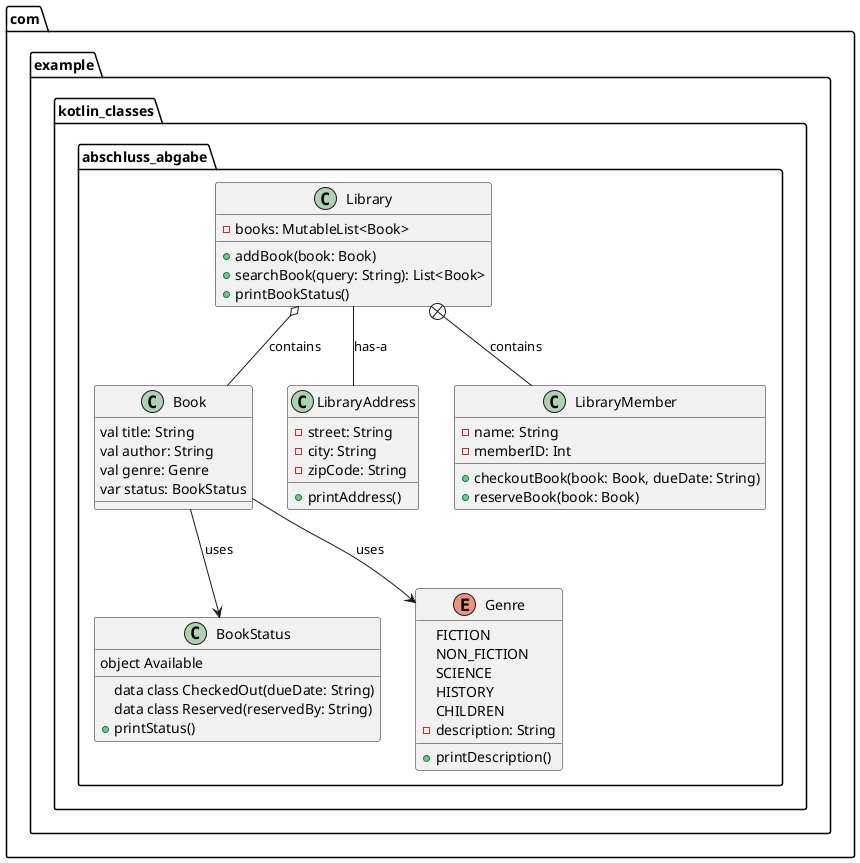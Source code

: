 @startuml
package com.example.kotlin_classes.abschluss_abgabe{
Class Book{
    val title: String
    val author: String
    val genre: Genre
    var status: BookStatus
}
 class BookStatus {
  object Available
  data class CheckedOut(dueDate: String)
  data class Reserved(reservedBy: String)
  + printStatus()
}

enum Genre {
  FICTION
  NON_FICTION
  SCIENCE
  HISTORY
  CHILDREN
  - description: String
  + printDescription()
}

class Library {
  - books: MutableList<Book>
  + addBook(book: Book)
  + searchBook(query: String): List<Book>
  + printBookStatus()




}

class LibraryAddress {
  - street: String
  - city: String
  - zipCode: String
  + printAddress()
}
class LibraryMember {
  - name: String
  - memberID: Int
  + checkoutBook(book: Book, dueDate: String)
  + reserveBook(book: Book)
}


}

Book --> Genre : uses
Book --> BookStatus : uses
Library o-- Book : contains
Library -- LibraryAddress : has-a
Library +-- LibraryMember : contains




@enduml